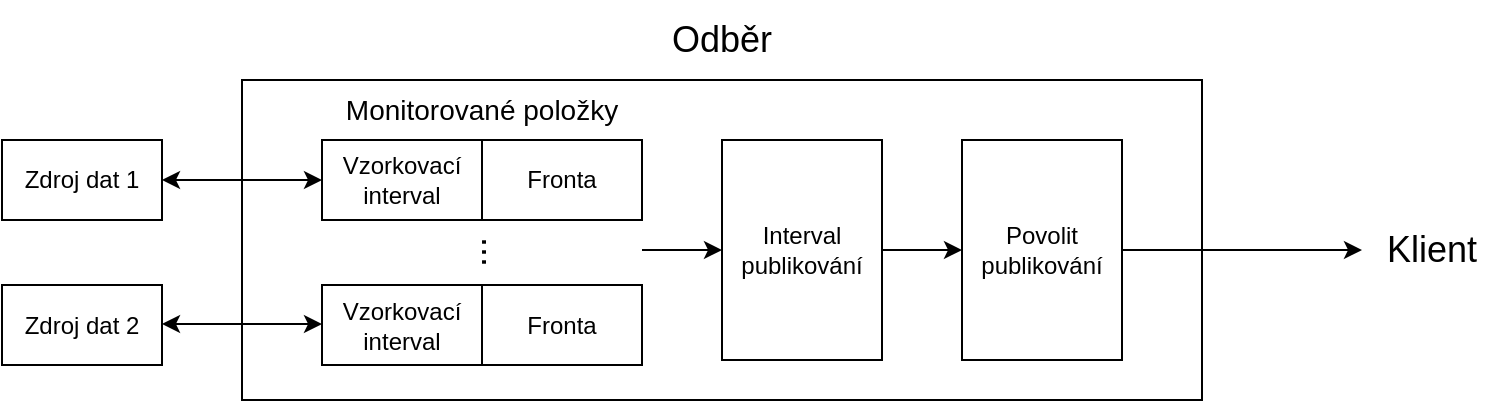 <mxfile version="14.4.3" type="github">
  <diagram id="kCfWiObW2PxxcEZuiSjx" name="Page-1">
    <mxGraphModel dx="2066" dy="1185" grid="1" gridSize="10" guides="1" tooltips="1" connect="1" arrows="1" fold="1" page="1" pageScale="1" pageWidth="827" pageHeight="1169" math="0" shadow="0">
      <root>
        <mxCell id="0" />
        <mxCell id="1" parent="0" />
        <mxCell id="ageFbnpNfMNFTigWsyEC-1" value="" style="rounded=0;whiteSpace=wrap;html=1;" vertex="1" parent="1">
          <mxGeometry x="160" y="160" width="480" height="160" as="geometry" />
        </mxCell>
        <mxCell id="ageFbnpNfMNFTigWsyEC-5" value="Vzorkovací&lt;br&gt;interval" style="rounded=0;whiteSpace=wrap;html=1;" vertex="1" parent="1">
          <mxGeometry x="200" y="190" width="80" height="40" as="geometry" />
        </mxCell>
        <mxCell id="ageFbnpNfMNFTigWsyEC-6" value="Fronta" style="rounded=0;whiteSpace=wrap;html=1;" vertex="1" parent="1">
          <mxGeometry x="280" y="190" width="80" height="40" as="geometry" />
        </mxCell>
        <mxCell id="ageFbnpNfMNFTigWsyEC-9" value="Vzorkovací&lt;br&gt;interval" style="rounded=0;whiteSpace=wrap;html=1;" vertex="1" parent="1">
          <mxGeometry x="200" y="262.5" width="80" height="40" as="geometry" />
        </mxCell>
        <mxCell id="ageFbnpNfMNFTigWsyEC-10" value="Fronta" style="rounded=0;whiteSpace=wrap;html=1;" vertex="1" parent="1">
          <mxGeometry x="280" y="262.5" width="80" height="40" as="geometry" />
        </mxCell>
        <mxCell id="ageFbnpNfMNFTigWsyEC-11" style="edgeStyle=orthogonalEdgeStyle;rounded=0;orthogonalLoop=1;jettySize=auto;html=1;exitX=0.5;exitY=1;exitDx=0;exitDy=0;" edge="1" parent="1">
          <mxGeometry relative="1" as="geometry">
            <mxPoint x="65" y="250" as="sourcePoint" />
            <mxPoint x="65" y="250" as="targetPoint" />
          </mxGeometry>
        </mxCell>
        <mxCell id="ageFbnpNfMNFTigWsyEC-13" value="Zdroj dat 1" style="rounded=0;whiteSpace=wrap;html=1;" vertex="1" parent="1">
          <mxGeometry x="40" y="190" width="80" height="40" as="geometry" />
        </mxCell>
        <mxCell id="ageFbnpNfMNFTigWsyEC-14" value="&lt;font style=&quot;font-size: 14px&quot;&gt;Monitorované položky&lt;/font&gt;" style="text;html=1;strokeColor=none;fillColor=none;align=center;verticalAlign=middle;whiteSpace=wrap;rounded=0;" vertex="1" parent="1">
          <mxGeometry x="200" y="160" width="160" height="30" as="geometry" />
        </mxCell>
        <mxCell id="ageFbnpNfMNFTigWsyEC-16" value="&lt;font style=&quot;font-size: 18px&quot;&gt;...&lt;/font&gt;" style="text;html=1;strokeColor=none;fillColor=none;align=center;verticalAlign=middle;whiteSpace=wrap;rounded=0;rotation=-90;" vertex="1" parent="1">
          <mxGeometry x="258.75" y="230" width="35" height="32.5" as="geometry" />
        </mxCell>
        <mxCell id="ageFbnpNfMNFTigWsyEC-17" value="Zdroj dat 2" style="rounded=0;whiteSpace=wrap;html=1;" vertex="1" parent="1">
          <mxGeometry x="40" y="262.5" width="80" height="40" as="geometry" />
        </mxCell>
        <mxCell id="ageFbnpNfMNFTigWsyEC-18" value="" style="endArrow=classic;startArrow=classic;html=1;exitX=1;exitY=0.5;exitDx=0;exitDy=0;entryX=0;entryY=0.5;entryDx=0;entryDy=0;" edge="1" parent="1" source="ageFbnpNfMNFTigWsyEC-13" target="ageFbnpNfMNFTigWsyEC-5">
          <mxGeometry width="50" height="50" relative="1" as="geometry">
            <mxPoint x="320" y="630" as="sourcePoint" />
            <mxPoint x="370" y="580" as="targetPoint" />
          </mxGeometry>
        </mxCell>
        <mxCell id="ageFbnpNfMNFTigWsyEC-19" value="" style="endArrow=classic;startArrow=classic;html=1;exitX=1;exitY=0.5;exitDx=0;exitDy=0;entryX=0;entryY=0.5;entryDx=0;entryDy=0;" edge="1" parent="1">
          <mxGeometry width="50" height="50" relative="1" as="geometry">
            <mxPoint x="120" y="282" as="sourcePoint" />
            <mxPoint x="200" y="282" as="targetPoint" />
          </mxGeometry>
        </mxCell>
        <mxCell id="ageFbnpNfMNFTigWsyEC-20" value="&lt;font style=&quot;font-size: 18px&quot;&gt;Odběr&lt;/font&gt;" style="text;html=1;strokeColor=none;fillColor=none;align=center;verticalAlign=middle;whiteSpace=wrap;rounded=0;" vertex="1" parent="1">
          <mxGeometry x="160" y="120" width="480" height="40" as="geometry" />
        </mxCell>
        <mxCell id="ageFbnpNfMNFTigWsyEC-21" value="Interval publikování" style="rounded=0;whiteSpace=wrap;html=1;" vertex="1" parent="1">
          <mxGeometry x="400" y="190" width="80" height="110" as="geometry" />
        </mxCell>
        <mxCell id="ageFbnpNfMNFTigWsyEC-23" value="Povolit publikování" style="rounded=0;whiteSpace=wrap;html=1;" vertex="1" parent="1">
          <mxGeometry x="520" y="190" width="80" height="110" as="geometry" />
        </mxCell>
        <mxCell id="ageFbnpNfMNFTigWsyEC-24" value="" style="endArrow=classic;html=1;entryX=0;entryY=0.5;entryDx=0;entryDy=0;" edge="1" parent="1" target="ageFbnpNfMNFTigWsyEC-21">
          <mxGeometry width="50" height="50" relative="1" as="geometry">
            <mxPoint x="360" y="245" as="sourcePoint" />
            <mxPoint x="410" y="200" as="targetPoint" />
          </mxGeometry>
        </mxCell>
        <mxCell id="ageFbnpNfMNFTigWsyEC-26" value="" style="endArrow=classic;html=1;exitX=1;exitY=0.5;exitDx=0;exitDy=0;entryX=0;entryY=0.5;entryDx=0;entryDy=0;" edge="1" parent="1" source="ageFbnpNfMNFTigWsyEC-21" target="ageFbnpNfMNFTigWsyEC-23">
          <mxGeometry width="50" height="50" relative="1" as="geometry">
            <mxPoint x="320" y="630" as="sourcePoint" />
            <mxPoint x="370" y="580" as="targetPoint" />
          </mxGeometry>
        </mxCell>
        <mxCell id="ageFbnpNfMNFTigWsyEC-27" value="" style="endArrow=classic;html=1;exitX=1;exitY=0.5;exitDx=0;exitDy=0;" edge="1" parent="1" source="ageFbnpNfMNFTigWsyEC-23">
          <mxGeometry width="50" height="50" relative="1" as="geometry">
            <mxPoint x="600" y="500" as="sourcePoint" />
            <mxPoint x="720" y="245" as="targetPoint" />
          </mxGeometry>
        </mxCell>
        <mxCell id="ageFbnpNfMNFTigWsyEC-28" value="&lt;font style=&quot;font-size: 18px&quot;&gt;Klient&lt;/font&gt;" style="text;html=1;strokeColor=none;fillColor=none;align=center;verticalAlign=middle;whiteSpace=wrap;rounded=0;" vertex="1" parent="1">
          <mxGeometry x="720" y="230" width="70" height="30" as="geometry" />
        </mxCell>
      </root>
    </mxGraphModel>
  </diagram>
</mxfile>
